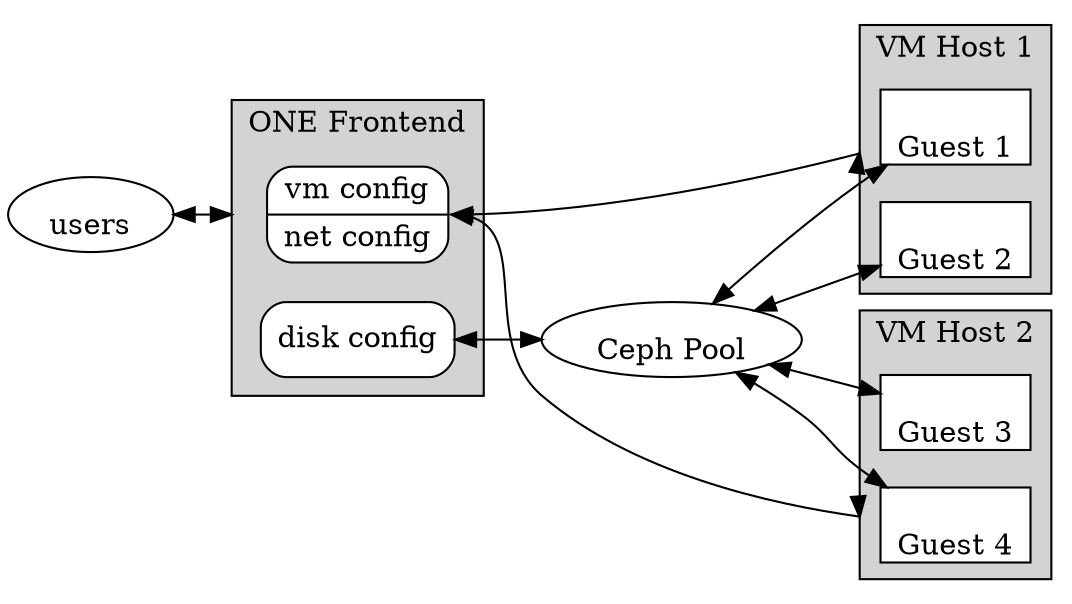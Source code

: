 digraph Ceph {
//Defaults

graph [splines=true, overlap=false, sep=0.5, compound=true, rankdir=LR]
node [labelloc=b]
edge [dir="both", fontsize=12]

users

subgraph cluster_frontend {
bgcolor=lightgrey
label="ONE Frontend"
vmconf [shape="Mrecord" label=" vm config | net config", style=filled, fillcolor=white, color=black]
diskconf [shape=Mrecord label="disk config", style=filled, fillcolor=white, color=black]
}

ceph [label="Ceph Pool"]

diskconf->ceph

subgraph cluster_host1 {
bgcolor=lightgrey
label="VM Host 1"
vmguest1 [shape=rectangle label="Guest 1", style=filled, fillcolor=white, color=black]
vmguest2 [shape=rectangle label="Guest 2", style=filled, fillcolor=white, color=black]
}

subgraph cluster_host2 {
bgcolor=lightgrey
label="VM Host 2"
vmguest3 [shape=rectangle label="Guest 3", style=filled, fillcolor=white, color=black]
vmguest4 [shape=rectangle label="Guest 4", style=filled, fillcolor=white, color=black]
}


users->vmconf [lhead=cluster_frontend]

// Point conf to host cluster, using lhead hack
vmconf->vmguest1 [lhead=cluster_host1, tailport="e"]
vmconf->vmguest4 [lhead=cluster_host2, tailport="e"]

ceph->vmguest1
ceph->vmguest2
ceph->vmguest3
ceph->vmguest4

}